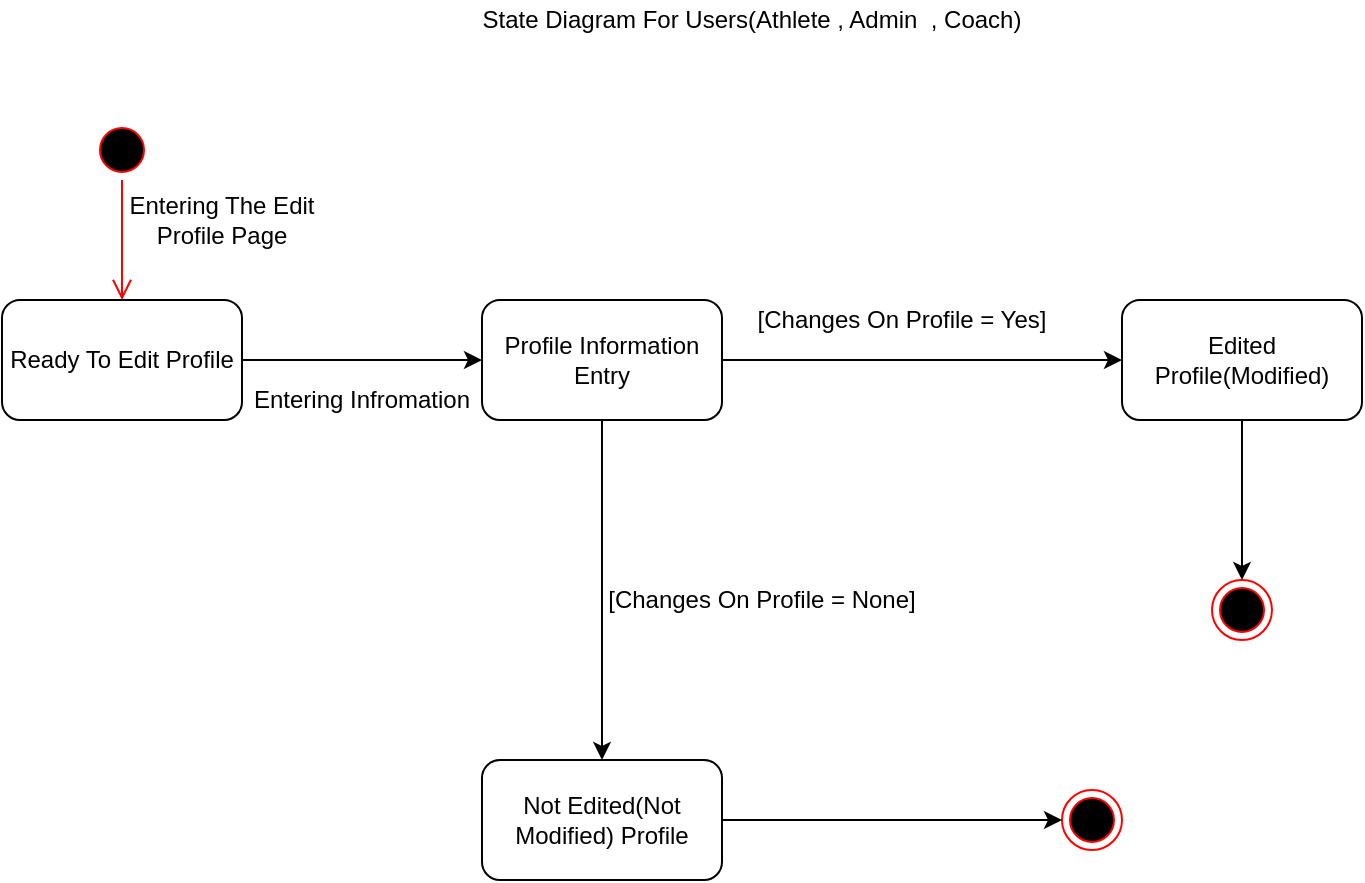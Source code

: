 <mxfile version="12.4.2" type="github" pages="1"><diagram id="zx8LmBCWDa3fNdCgX86n" name="Page-1"><mxGraphModel dx="1038" dy="548" grid="1" gridSize="10" guides="1" tooltips="1" connect="1" arrows="1" fold="1" page="1" pageScale="1" pageWidth="850" pageHeight="1100" math="0" shadow="0"><root><mxCell id="0"/><mxCell id="1" parent="0"/><mxCell id="yb0eYwPbStusM7pY6JfE-4" value="" style="ellipse;html=1;shape=startState;fillColor=#000000;strokeColor=#ff0000;" vertex="1" parent="1"><mxGeometry x="115" y="90" width="30" height="30" as="geometry"/></mxCell><mxCell id="yb0eYwPbStusM7pY6JfE-5" value="" style="edgeStyle=orthogonalEdgeStyle;html=1;verticalAlign=bottom;endArrow=open;endSize=8;strokeColor=#ff0000;" edge="1" source="yb0eYwPbStusM7pY6JfE-4" parent="1" target="yb0eYwPbStusM7pY6JfE-7"><mxGeometry relative="1" as="geometry"><mxPoint x="130" y="180" as="targetPoint"/></mxGeometry></mxCell><mxCell id="yb0eYwPbStusM7pY6JfE-6" value="" style="ellipse;html=1;shape=endState;fillColor=#000000;strokeColor=#ff0000;" vertex="1" parent="1"><mxGeometry x="600" y="425" width="30" height="30" as="geometry"/></mxCell><mxCell id="yb0eYwPbStusM7pY6JfE-11" value="" style="edgeStyle=orthogonalEdgeStyle;rounded=0;orthogonalLoop=1;jettySize=auto;html=1;" edge="1" parent="1" source="yb0eYwPbStusM7pY6JfE-7" target="yb0eYwPbStusM7pY6JfE-10"><mxGeometry relative="1" as="geometry"/></mxCell><mxCell id="yb0eYwPbStusM7pY6JfE-7" value="Ready To Edit Profile" style="rounded=1;whiteSpace=wrap;html=1;" vertex="1" parent="1"><mxGeometry x="70" y="180" width="120" height="60" as="geometry"/></mxCell><mxCell id="yb0eYwPbStusM7pY6JfE-14" value="" style="edgeStyle=orthogonalEdgeStyle;rounded=0;orthogonalLoop=1;jettySize=auto;html=1;" edge="1" parent="1" source="yb0eYwPbStusM7pY6JfE-10" target="yb0eYwPbStusM7pY6JfE-13"><mxGeometry relative="1" as="geometry"/></mxCell><mxCell id="yb0eYwPbStusM7pY6JfE-21" value="" style="edgeStyle=orthogonalEdgeStyle;rounded=0;orthogonalLoop=1;jettySize=auto;html=1;" edge="1" parent="1" source="yb0eYwPbStusM7pY6JfE-10" target="yb0eYwPbStusM7pY6JfE-20"><mxGeometry relative="1" as="geometry"/></mxCell><mxCell id="yb0eYwPbStusM7pY6JfE-10" value="Profile Information Entry" style="rounded=1;whiteSpace=wrap;html=1;" vertex="1" parent="1"><mxGeometry x="310" y="180" width="120" height="60" as="geometry"/></mxCell><mxCell id="yb0eYwPbStusM7pY6JfE-24" value="" style="edgeStyle=orthogonalEdgeStyle;rounded=0;orthogonalLoop=1;jettySize=auto;html=1;" edge="1" parent="1" source="yb0eYwPbStusM7pY6JfE-20"><mxGeometry relative="1" as="geometry"><mxPoint x="690" y="320" as="targetPoint"/></mxGeometry></mxCell><mxCell id="yb0eYwPbStusM7pY6JfE-20" value="Edited Profile(Modified)" style="rounded=1;whiteSpace=wrap;html=1;" vertex="1" parent="1"><mxGeometry x="630" y="180" width="120" height="60" as="geometry"/></mxCell><mxCell id="yb0eYwPbStusM7pY6JfE-16" value="" style="edgeStyle=orthogonalEdgeStyle;rounded=0;orthogonalLoop=1;jettySize=auto;html=1;entryX=0;entryY=0.5;entryDx=0;entryDy=0;" edge="1" parent="1" source="yb0eYwPbStusM7pY6JfE-13" target="yb0eYwPbStusM7pY6JfE-6"><mxGeometry relative="1" as="geometry"><mxPoint x="510" y="350" as="targetPoint"/></mxGeometry></mxCell><mxCell id="yb0eYwPbStusM7pY6JfE-13" value="Not Edited(Not Modified) Profile" style="rounded=1;whiteSpace=wrap;html=1;" vertex="1" parent="1"><mxGeometry x="310" y="410" width="120" height="60" as="geometry"/></mxCell><mxCell id="yb0eYwPbStusM7pY6JfE-8" value="State Diagram For Users(Athlete , Admin&amp;nbsp; , Coach)" style="text;html=1;strokeColor=none;fillColor=none;align=center;verticalAlign=middle;whiteSpace=wrap;rounded=0;" vertex="1" parent="1"><mxGeometry x="230" y="30" width="430" height="20" as="geometry"/></mxCell><mxCell id="yb0eYwPbStusM7pY6JfE-9" value="Entering The Edit Profile Page" style="text;html=1;strokeColor=none;fillColor=none;align=center;verticalAlign=middle;whiteSpace=wrap;rounded=0;" vertex="1" parent="1"><mxGeometry x="130" y="130" width="100" height="20" as="geometry"/></mxCell><mxCell id="yb0eYwPbStusM7pY6JfE-12" value="Entering Infromation" style="text;html=1;strokeColor=none;fillColor=none;align=center;verticalAlign=middle;whiteSpace=wrap;rounded=0;" vertex="1" parent="1"><mxGeometry x="190" y="220" width="120" height="20" as="geometry"/></mxCell><mxCell id="yb0eYwPbStusM7pY6JfE-18" value="[Changes On Profile = None]" style="text;html=1;strokeColor=none;fillColor=none;align=center;verticalAlign=middle;whiteSpace=wrap;rounded=0;" vertex="1" parent="1"><mxGeometry x="370" y="320" width="160" height="20" as="geometry"/></mxCell><mxCell id="yb0eYwPbStusM7pY6JfE-22" value="[Changes On Profile = Yes]" style="text;html=1;strokeColor=none;fillColor=none;align=center;verticalAlign=middle;whiteSpace=wrap;rounded=0;" vertex="1" parent="1"><mxGeometry x="440" y="180" width="160" height="20" as="geometry"/></mxCell><mxCell id="yb0eYwPbStusM7pY6JfE-25" value="" style="ellipse;html=1;shape=endState;fillColor=#000000;strokeColor=#ff0000;" vertex="1" parent="1"><mxGeometry x="675" y="320" width="30" height="30" as="geometry"/></mxCell></root></mxGraphModel></diagram></mxfile>